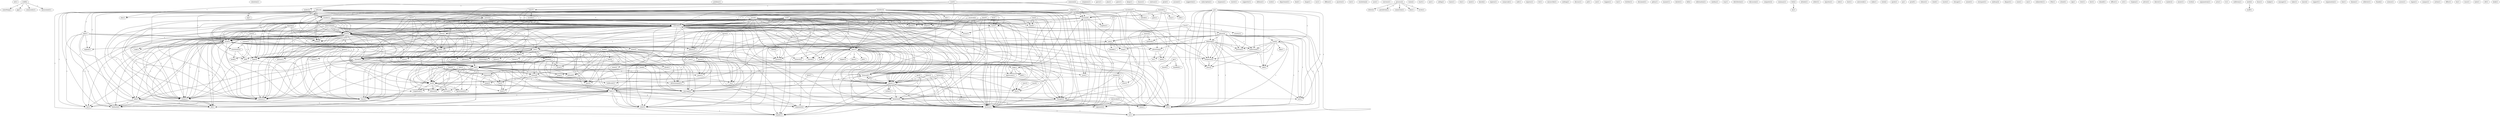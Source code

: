 digraph G {
  att [ label="att(1)" ];
  stuff [ label="stuff(2)" ];
  something [ label="something(1)" ];
  gig [ label="gig(1)" ];
  community [ label="community(1)" ];
  harassment [ label="harassment(1)" ];
  intention [ label="intention(1)" ];
  problem [ label="problem(1)" ];
  sysadmin [ label="sysadmin(7)" ];
  number [ label="number(2)" ];
  follows [ label="follows(1)" ];
  behold [ label="behold(1)" ];
  account [ label="account(9)" ];
  goes [ label="goes(1)" ];
  advertising [ label="advertising(1)" ];
  net [ label="net(6)" ];
  poof [ label="poof(1)" ];
  lo [ label="lo(1)" ];
  complains [ label="complains(1)" ];
  garry [ label="garry(1)" ];
  show [ label="show(2)" ];
  correct [ label="correct(2)" ];
  plan [ label="plan(1)" ];
  gator [ label="gator(1)" ];
  keeps [ label="keeps(1)" ];
  email [ label="email(1)" ];
  look [ label="look(1)" ];
  mail [ label="mail(4)" ];
  edu [ label="edu(37)" ];
  voice [ label="voice(1)" ];
  anyone [ label="anyone(3)" ];
  explain [ label="explain(1)" ];
  hope [ label="hope(2)" ];
  tell [ label="tell(2)" ];
  wishes [ label="wishes(1)" ];
  leave [ label="leave(1)" ];
  kimbark [ label="kimbark(2)" ];
  laz [ label="laz(1)" ];
  thf [ label="thf(1)" ];
  contact [ label="contact(1)" ];
  note [ label="note(3)" ];
  aj [ label="aj(2)" ];
  following [ label="following(1)" ];
  read [ label="read(2)" ];
  understand [ label="understand(1)" ];
  activism [ label="activism(1)" ];
  conspiracy [ label="conspiracy(2)" ];
  talk [ label="talk(1)" ];
  misc [ label="misc(2)" ];
  alt [ label="alt(1)" ];
  act [ label="act(1)" ];
  alt [ label="alt(2)" ];
  wins [ label="wins(1)" ];
  opponent [ label="opponent(2)" ];
  argument [ label="argument(2)" ];
  live [ label="live(3)" ];
  country [ label="country(1)" ];
  please [ label="please(4)" ];
  thought [ label="thought(2)" ];
  thought [ label="thought(2)" ];
  agree [ label="agree(2)" ];
  send [ label="send(4)" ];
  ask [ label="ask(2)" ];
  someone [ label="someone(2)" ];
  makes [ label="makes(2)" ];
  yell [ label="yell(1)" ];
  think [ label="think(1)" ];
  seem [ label="seem(1)" ];
  chance [ label="chance(1)" ];
  contrary [ label="contrary(1)" ];
  juris [ label="juris(6)" ];
  news [ label="news(2)" ];
  post [ label="post(7)" ];
  barb [ label="barb(7)" ];
  reason [ label="reason(1)" ];
  colorado [ label="colorado(2)" ];
  post [ label="post(3)" ];
  locutus [ label="locutus(19)" ];
  ajteel [ label="ajteel(2)" ];
  ted [ label="ted(3)" ];
  colorado [ label="colorado(37)" ];
  teel [ label="teel(11)" ];
  agenda [ label="agenda(1)" ];
  bounced [ label="bounced(1)" ];
  dendrite [ label="dendrite(9)" ];
  email [ label="email(1)" ];
  ajteel [ label="ajteel(11)" ];
  locutus [ label="locutus(1)" ];
  header [ label="header(1)" ];
  eclipse [ label="eclipse(3)" ];
  grind [ label="grind(1)" ];
  assume [ label="assume(1)" ];
  suggestion [ label="suggestion(1)" ];
  subscription [ label="subscription(1)" ];
  cc [ label="cc(1)" ];
  eclipse [ label="eclipse(1)" ];
  response [ label="response(1)" ];
  watch [ label="watch(1)" ];
  sui [ label="sui(6)" ];
  supporter [ label="supporter(1)" ];
  defense [ label="defense(1)" ];
  help [ label="help(2)" ];
  appreciate [ label="appreciate(1)" ];
  area [ label="area(1)" ];
  find [ label="find(1)" ];
  boulder [ label="boulder(4)" ];
  eck [ label="eck(1)" ];
  com [ label="com(3)" ];
  panix [ label="panix(1)" ];
  help [ label="help(1)" ];
  co [ label="co(1)" ];
  work [ label="work(1)" ];
  editor [ label="editor(6)" ];
  wonder [ label="wonder(1)" ];
  article [ label="article(4)" ];
  wonder [ label="wonder(1)" ];
  bruno [ label="bruno(1)" ];
  sig [ label="sig(1)" ];
  laszlo [ label="laszlo(2)" ];
  take [ label="take(1)" ];
  constitutes [ label="constitutes(2)" ];
  one [ label="one(1)" ];
  ad [ label="ad(4)" ];
  year [ label="year(2)" ];
  subject [ label="subject(1)" ];
  department [ label="department(1)" ];
  content [ label="content(1)" ];
  book [ label="book(2)" ];
  deal [ label="deal(1)" ];
  shape [ label="shape(1)" ];
  usc [ label="usc(1)" ];
  offense [ label="offense(1)" ];
  mst [ label="mst(2)" ];
  mind [ label="mind(1)" ];
  message [ label="message(6)" ];
  don [ label="don(1)" ];
  practice [ label="practice(1)" ];
  wanted [ label="wanted(1)" ];
  stay [ label="stay(1)" ];
  law [ label="law(1)" ];
  resolution [ label="resolution(2)" ];
  care [ label="care(1)" ];
  convince [ label="convince(1)" ];
  process [ label="process(2)" ];
  letter [ label="letter(2)" ];
  jurisdiction [ label="jurisdiction(1)" ];
  connection [ label="connection(1)" ];
  lien [ label="lien(1)" ];
  wrote [ label="wrote(1)" ];
  value [ label="value(2)" ];
  go [ label="go(1)" ];
  come [ label="come(2)" ];
  handfull [ label="handfull(1)" ];
  board [ label="board(1)" ];
  keep [ label="keep(1)" ];
  start [ label="start(1)" ];
  axe [ label="axe(1)" ];
  calling [ label="calling(1)" ];
  basis [ label="basis(1)" ];
  used [ label="used(1)" ];
  reply [ label="reply(5)" ];
  elm [ label="elm(1)" ];
  soapbox [ label="soapbox(1)" ];
  reservation [ label="reservation(2)" ];
  haven [ label="haven(1)" ];
  check [ label="check(1)" ];
  win [ label="win(1)" ];
  ment [ label="ment(1)" ];
  knock [ label="knock(2)" ];
  network [ label="network(1)" ];
  stop [ label="stop(2)" ];
  advertisement [ label="advertisement(1)" ];
  expires [ label="expires(1)" ];
  hopper [ label="hopper(1)" ];
  kima [ label="kima(1)" ];
  research [ label="research(1)" ];
  jad [ label="jad(1)" ];
  sunnyvale [ label="sunnyvale(1)" ];
  dyker [ label="dyker(2)" ];
  info [ label="info(3)" ];
  seems [ label="seems(6)" ];
  interest [ label="interest(2)" ];
  requested [ label="requested(1)" ];
  government [ label="government(1)" ];
  trouble [ label="trouble(2)" ];
  safe [ label="safe(1)" ];
  barbara [ label="barbara(2)" ];
  name [ label="name(3)" ];
  price [ label="price(2)" ];
  address [ label="address(3)" ];
  picture [ label="picture(1)" ];
  express [ label="express(1)" ];
  ida [ label="ida(4)" ];
  txt [ label="txt(1)" ];
  unsuscribe [ label="unsuscribe(1)" ];
  box [ label="box(3)" ];
  nothing [ label="nothing(1)" ];
  discuss [ label="discuss(1)" ];
  tue [ label="tue(2)" ];
  trouble [ label="trouble(1)" ];
  jail [ label="jail(1)" ];
  use [ label="use(1)" ];
  happen [ label="happen(1)" ];
  tax [ label="tax(1)" ];
  police [ label="police(1)" ];
  re [ label="re(1)" ];
  brother [ label="brother(1)" ];
  document [ label="document(1)" ];
  policy [ label="policy(1)" ];
  manner [ label="manner(1)" ];
  doclist [ label="doclist(1)" ];
  received [ label="received(2)" ];
  bill [ label="bill(2)" ];
  user [ label="user(3)" ];
  skip [ label="skip(1)" ];
  information [ label="information(1)" ];
  censorship [ label="censorship(1)" ];
  posted [ label="posted(2)" ];
  fellow [ label="fellow(1)" ];
  netmail [ label="netmail(1)" ];
  thinks [ label="thinks(1)" ];
  medina [ label="medina(1)" ];
  way [ label="way(1)" ];
  distribution [ label="distribution(1)" ];
  discussion [ label="discussion(1)" ];
  status [ label="status(2)" ];
  computer [ label="computer(2)" ];
  summary [ label="summary(1)" ];
  lwb [ label="lwb(2)" ];
  im [ label="im(1)" ];
  attends [ label="attends(1)" ];
  collect [ label="collect(1)" ];
  regards [ label="regards(2)" ];
  time [ label="time(2)" ];
  magnitude [ label="magnitude(1)" ];
  warrant [ label="warrant(1)" ];
  injustice [ label="injustice(1)" ];
  side [ label="side(1)" ];
  shut [ label="shut(1)" ];
  newsweek [ label="newsweek(1)" ];
  mike [ label="mike(1)" ];
  wish [ label="wish(2)" ];
  date [ label="date(5)" ];
  quote [ label="quote(1)" ];
  ip [ label="ip(1)" ];
  proof [ label="proof(1)" ];
  silence [ label="silence(1)" ];
  wind [ label="wind(1)" ];
  benefit [ label="benefit(1)" ];
  waste [ label="waste(1)" ];
  chicago [ label="chicago(1)" ];
  usenet [ label="usenet(1)" ];
  everypost [ label="everypost(1)" ];
  midway [ label="midway(2)" ];
  issue [ label="issue(1)" ];
  list [ label="list(3)" ];
  kind [ label="kind(1)" ];
  disgust [ label="disgust(1)" ];
  ecee [ label="ecee(1)" ];
  um [ label="um(1)" ];
  eckenwiler [ label="eckenwiler(1)" ];
  rtfm [ label="rtfm(1)" ];
  zone [ label="zone(2)" ];
  mark [ label="mark(4)" ];
  sent [ label="sent(2)" ];
  school [ label="school(1)" ];
  nlg [ label="nlg(1)" ];
  view [ label="view(1)" ];
  fact [ label="fact(1)" ];
  donald [ label="donald(1)" ];
  guess [ label="guess(1)" ];
  means [ label="means(1)" ];
  officer [ label="officer(1)" ];
  cst [ label="cst(1)" ];
  know [ label="know(2)" ];
  make [ label="make(2)" ];
  nwo [ label="nwo(2)" ];
  confiscate [ label="confiscate(1)" ];
  virginia [ label="virginia(1)" ];
  writes [ label="writes(1)" ];
  advice [ label="advice(1)" ];
  denver [ label="denver(1)" ];
  apr [ label="apr(9)" ];
  mailer [ label="mailer(2)" ];
  mozer [ label="mozer(1)" ];
  truth [ label="truth(2)" ];
  argumentum [ label="argumentum(1)" ];
  aclu [ label="aclu(1)" ];
  tc [ label="tc(1)" ];
  aj [ label="aj(1)" ];
  california [ label="california(1)" ];
  need [ label="need(2)" ];
  snuff [ label="snuff(1)" ];
  linux [ label="linux(1)" ];
  badge [ label="badge(1)" ];
  manager [ label="manager(1)" ];
  university [ label="university(3)" ];
  takes [ label="takes(1)" ];
  lance [ label="lance(2)" ];
  support [ label="support(1)" ];
  nwo [ label="nwo(1)" ];
  mark [ label="mark(1)" ];
  organization [ label="organization(1)" ];
  line [ label="line(1)" ];
  hmmm [ label="hmmm(1)" ];
  collector [ label="collector(1)" ];
  thank [ label="thank(2)" ];
  science [ label="science(1)" ];
  access [ label="access(1)" ];
  mon [ label="mon(1)" ];
  regain [ label="regain(1)" ];
  campus [ label="campus(1)" ];
  action [ label="action(1)" ];
  office [ label="office(1)" ];
  mar [ label="mar(6)" ];
  tm [ label="tm(1)" ];
  waco [ label="waco(1)" ];
  lazlo [ label="lazlo(1)" ];
  cdt [ label="cdt(1)" ];
  kook [ label="kook(1)" ];
  stuff -> something [ label="1" ];
  stuff -> gig [ label="1" ];
  stuff -> community [ label="1" ];
  stuff -> harassment [ label="1" ];
  sysadmin -> number [ label="1" ];
  sysadmin -> follows [ label="1" ];
  sysadmin -> behold [ label="1" ];
  sysadmin -> account [ label="1" ];
  sysadmin -> goes [ label="1" ];
  sysadmin -> advertising [ label="1" ];
  sysadmin -> net [ label="1" ];
  sysadmin -> poof [ label="1" ];
  sysadmin -> lo [ label="1" ];
  show -> correct [ label="1" ];
  email -> follows [ label="1" ];
  email -> look [ label="1" ];
  email -> mail [ label="1" ];
  email -> edu [ label="1" ];
  email -> voice [ label="1" ];
  email -> anyone [ label="1" ];
  email -> explain [ label="1" ];
  email -> hope [ label="1" ];
  email -> tell [ label="1" ];
  email -> wishes [ label="1" ];
  email -> leave [ label="1" ];
  email -> kimbark [ label="1" ];
  email -> laz [ label="1" ];
  email -> thf [ label="1" ];
  email -> contact [ label="1" ];
  email -> note [ label="1" ];
  aj -> following [ label="1" ];
  aj -> account [ label="1" ];
  aj -> read [ label="1" ];
  aj -> understand [ label="1" ];
  aj -> activism [ label="1" ];
  aj -> conspiracy [ label="1" ];
  aj -> talk [ label="1" ];
  aj -> misc [ label="1" ];
  aj -> alt [ label="1" ];
  aj -> act [ label="1" ];
  aj -> alt [ label="1" ];
  number -> wins [ label="1" ];
  number -> opponent [ label="1" ];
  number -> net [ label="1" ];
  number -> argument [ label="1" ];
  live -> country [ label="1" ];
  live -> please [ label="1" ];
  live -> thought [ label="1" ];
  live -> thought [ label="1" ];
  agree -> send [ label="1" ];
  agree -> ask [ label="1" ];
  agree -> note [ label="1" ];
  someone -> makes [ label="1" ];
  someone -> yell [ label="1" ];
  someone -> think [ label="1" ];
  someone -> seem [ label="1" ];
  juris -> follows [ label="1" ];
  juris -> news [ label="1" ];
  juris -> mail [ label="1" ];
  juris -> edu [ label="1" ];
  juris -> post [ label="1" ];
  juris -> barb [ label="1" ];
  juris -> voice [ label="1" ];
  juris -> reason [ label="1" ];
  juris -> conspiracy [ label="1" ];
  juris -> colorado [ label="1" ];
  juris -> post [ label="1" ];
  juris -> anyone [ label="1" ];
  juris -> locutus [ label="1" ];
  juris -> correct [ label="1" ];
  juris -> alt [ label="1" ];
  juris -> ajteel [ label="3" ];
  juris -> ted [ label="1" ];
  juris -> colorado [ label="1" ];
  juris -> hope [ label="1" ];
  juris -> teel [ label="3" ];
  juris -> agenda [ label="1" ];
  juris -> wishes [ label="1" ];
  juris -> leave [ label="1" ];
  juris -> bounced [ label="1" ];
  juris -> dendrite [ label="3" ];
  juris -> email [ label="1" ];
  juris -> contact [ label="1" ];
  juris -> ajteel [ label="3" ];
  juris -> alt [ label="1" ];
  juris -> locutus [ label="1" ];
  juris -> header [ label="1" ];
  cc -> eclipse [ label="1" ];
  cc -> locutus [ label="2" ];
  cc -> locutus [ label="2" ];
  sui -> follows [ label="1" ];
  sui -> news [ label="1" ];
  sui -> mail [ label="1" ];
  sui -> edu [ label="1" ];
  sui -> post [ label="1" ];
  sui -> barb [ label="1" ];
  sui -> voice [ label="1" ];
  sui -> reason [ label="1" ];
  sui -> conspiracy [ label="1" ];
  sui -> colorado [ label="1" ];
  sui -> post [ label="1" ];
  sui -> anyone [ label="1" ];
  sui -> locutus [ label="1" ];
  sui -> correct [ label="1" ];
  sui -> alt [ label="1" ];
  sui -> ajteel [ label="3" ];
  sui -> ted [ label="1" ];
  sui -> colorado [ label="1" ];
  sui -> hope [ label="1" ];
  sui -> teel [ label="3" ];
  sui -> agenda [ label="1" ];
  sui -> wishes [ label="1" ];
  sui -> leave [ label="1" ];
  sui -> bounced [ label="1" ];
  sui -> dendrite [ label="3" ];
  sui -> email [ label="1" ];
  sui -> contact [ label="1" ];
  sui -> ajteel [ label="3" ];
  sui -> alt [ label="1" ];
  sui -> locutus [ label="1" ];
  sui -> header [ label="1" ];
  help -> appreciate [ label="1" ];
  help -> account [ label="1" ];
  help -> area [ label="1" ];
  help -> find [ label="1" ];
  boulder -> news [ label="1" ];
  boulder -> appreciate [ label="1" ];
  boulder -> mail [ label="1" ];
  boulder -> edu [ label="1" ];
  boulder -> account [ label="1" ];
  boulder -> post [ label="1" ];
  boulder -> area [ label="1" ];
  boulder -> barb [ label="1" ];
  boulder -> eck [ label="1" ];
  boulder -> voice [ label="1" ];
  boulder -> colorado [ label="1" ];
  boulder -> com [ label="1" ];
  boulder -> post [ label="1" ];
  boulder -> anyone [ label="2" ];
  boulder -> locutus [ label="1" ];
  boulder -> ted [ label="1" ];
  boulder -> colorado [ label="1" ];
  boulder -> hope [ label="1" ];
  boulder -> panix [ label="1" ];
  boulder -> wishes [ label="1" ];
  boulder -> leave [ label="1" ];
  boulder -> email [ label="1" ];
  boulder -> help [ label="1" ];
  boulder -> contact [ label="1" ];
  boulder -> locutus [ label="1" ];
  boulder -> co [ label="1" ];
  boulder -> find [ label="1" ];
  editor -> wonder [ label="1" ];
  editor -> article [ label="1" ];
  editor -> look [ label="1" ];
  editor -> eclipse [ label="1" ];
  editor -> edu [ label="4" ];
  editor -> wonder [ label="1" ];
  editor -> post [ label="2" ];
  editor -> barb [ label="1" ];
  editor -> bruno [ label="1" ];
  editor -> reason [ label="1" ];
  editor -> colorado [ label="3" ];
  editor -> sig [ label="1" ];
  editor -> post [ label="2" ];
  editor -> laszlo [ label="1" ];
  editor -> correct [ label="1" ];
  editor -> take [ label="1" ];
  editor -> ajteel [ label="1" ];
  editor -> ted [ label="1" ];
  editor -> explain [ label="1" ];
  editor -> colorado [ label="3" ];
  editor -> teel [ label="1" ];
  editor -> tell [ label="1" ];
  editor -> kimbark [ label="1" ];
  editor -> laz [ label="1" ];
  editor -> bounced [ label="1" ];
  editor -> dendrite [ label="1" ];
  editor -> email [ label="1" ];
  editor -> thf [ label="1" ];
  editor -> ajteel [ label="1" ];
  editor -> header [ label="1" ];
  wonder -> eclipse [ label="1" ];
  wonder -> edu [ label="1" ];
  wonder -> post [ label="1" ];
  wonder -> colorado [ label="1" ];
  wonder -> post [ label="1" ];
  wonder -> laszlo [ label="1" ];
  wonder -> colorado [ label="1" ];
  article -> constitutes [ label="1" ];
  article -> edu [ label="2" ];
  article -> one [ label="1" ];
  article -> colorado [ label="2" ];
  article -> net [ label="1" ];
  article -> ad [ label="1" ];
  article -> colorado [ label="2" ];
  article -> year [ label="1" ];
  subject -> eclipse [ label="1" ];
  subject -> edu [ label="3" ];
  subject -> account [ label="2" ];
  subject -> wins [ label="1" ];
  subject -> colorado [ label="3" ];
  subject -> locutus [ label="2" ];
  subject -> opponent [ label="1" ];
  subject -> colorado [ label="3" ];
  subject -> locutus [ label="2" ];
  subject -> argument [ label="1" ];
  content -> constitutes [ label="1" ];
  content -> book [ label="1" ];
  content -> one [ label="1" ];
  mst -> eclipse [ label="1" ];
  mst -> edu [ label="1" ];
  mst -> colorado [ label="1" ];
  mst -> laszlo [ label="1" ];
  mst -> colorado [ label="1" ];
  mst -> mind [ label="1" ];
  mst -> message [ label="1" ];
  mst -> don [ label="1" ];
  wanted -> stay [ label="1" ];
  wanted -> account [ label="1" ];
  wanted -> yell [ label="1" ];
  wanted -> think [ label="1" ];
  wanted -> seem [ label="1" ];
  news -> mail [ label="1" ];
  news -> voice [ label="1" ];
  news -> anyone [ label="1" ];
  news -> ted [ label="1" ];
  news -> hope [ label="1" ];
  news -> wishes [ label="1" ];
  news -> leave [ label="1" ];
  news -> email [ label="1" ];
  news -> contact [ label="1" ];
  constitutes -> book [ label="1" ];
  constitutes -> ad [ label="1" ];
  process -> letter [ label="1" ];
  process -> jurisdiction [ label="1" ];
  process -> connection [ label="1" ];
  process -> lien [ label="1" ];
  process -> wrote [ label="1" ];
  go -> come [ label="1" ];
  go -> handfull [ label="1" ];
  go -> board [ label="1" ];
  makes -> wonder [ label="1" ];
  send -> keep [ label="1" ];
  send -> note [ label="2" ];
  used -> account [ label="1" ];
  used -> reply [ label="1" ];
  used -> elm [ label="1" ];
  used -> soapbox [ label="1" ];
  used -> agenda [ label="1" ];
  reservation -> mail [ label="1" ];
  reservation -> post [ label="1" ];
  reservation -> voice [ label="1" ];
  reservation -> post [ label="1" ];
  reservation -> anyone [ label="1" ];
  reservation -> ted [ label="1" ];
  reservation -> hope [ label="1" ];
  reservation -> wishes [ label="1" ];
  reservation -> leave [ label="1" ];
  reservation -> email [ label="1" ];
  reservation -> contact [ label="1" ];
  mail -> haven [ label="1" ];
  mail -> voice [ label="1" ];
  mail -> anyone [ label="1" ];
  mail -> ted [ label="1" ];
  mail -> hope [ label="1" ];
  mail -> wishes [ label="1" ];
  mail -> leave [ label="1" ];
  mail -> contact [ label="1" ];
  mail -> check [ label="1" ];
  please -> following [ label="1" ];
  please -> read [ label="1" ];
  please -> understand [ label="1" ];
  please -> activism [ label="1" ];
  please -> conspiracy [ label="1" ];
  please -> talk [ label="1" ];
  please -> network [ label="1" ];
  please -> ask [ label="1" ];
  please -> misc [ label="1" ];
  please -> advertising [ label="1" ];
  please -> alt [ label="1" ];
  please -> act [ label="1" ];
  please -> stop [ label="1" ];
  please -> alt [ label="1" ];
  please -> note [ label="1" ];
  following -> one [ label="1" ];
  following -> understand [ label="1" ];
  following -> activism [ label="1" ];
  following -> conspiracy [ label="1" ];
  following -> talk [ label="1" ];
  following -> think [ label="1" ];
  following -> misc [ label="1" ];
  following -> alt [ label="1" ];
  following -> ted [ label="1" ];
  following -> net [ label="1" ];
  following -> act [ label="1" ];
  following -> year [ label="1" ];
  following -> alt [ label="1" ];
  following -> advertisement [ label="1" ];
  edu -> reason [ label="1" ];
  edu -> hopper [ label="1" ];
  edu -> kima [ label="1" ];
  edu -> conspiracy [ label="1" ];
  edu -> com [ label="2" ];
  edu -> research [ label="1" ];
  edu -> correct [ label="1" ];
  edu -> alt [ label="1" ];
  edu -> ajteel [ label="3" ];
  edu -> teel [ label="2" ];
  edu -> bounced [ label="1" ];
  edu -> dendrite [ label="3" ];
  edu -> jad [ label="1" ];
  edu -> ajteel [ label="3" ];
  edu -> alt [ label="1" ];
  edu -> header [ label="1" ];
  dyker -> locutus [ label="1" ];
  dyker -> ajteel [ label="1" ];
  dyker -> ajteel [ label="1" ];
  dyker -> locutus [ label="1" ];
  info -> seems [ label="1" ];
  info -> net [ label="1" ];
  info -> keep [ label="1" ];
  info -> interest [ label="1" ];
  info -> requested [ label="1" ];
  info -> government [ label="1" ];
  account -> area [ label="1" ];
  account -> colorado [ label="1" ];
  account -> locutus [ label="1" ];
  account -> soapbox [ label="1" ];
  account -> colorado [ label="1" ];
  account -> agenda [ label="1" ];
  account -> stop [ label="1" ];
  account -> locutus [ label="1" ];
  trouble -> colorado [ label="2" ];
  trouble -> colorado [ label="2" ];
  wonder -> post [ label="1" ];
  wonder -> colorado [ label="1" ];
  wonder -> post [ label="1" ];
  wonder -> laszlo [ label="1" ];
  wonder -> colorado [ label="1" ];
  barbara -> locutus [ label="1" ];
  barbara -> ajteel [ label="1" ];
  barbara -> ajteel [ label="1" ];
  barbara -> locutus [ label="1" ];
  post -> name [ label="1" ];
  post -> voice [ label="1" ];
  post -> price [ label="1" ];
  post -> colorado [ label="1" ];
  post -> address [ label="1" ];
  post -> anyone [ label="1" ];
  post -> laszlo [ label="1" ];
  post -> picture [ label="1" ];
  post -> ted [ label="2" ];
  post -> colorado [ label="1" ];
  post -> hope [ label="1" ];
  post -> tell [ label="1" ];
  post -> wishes [ label="1" ];
  post -> leave [ label="1" ];
  post -> kimbark [ label="1" ];
  post -> laz [ label="1" ];
  post -> bounced [ label="1" ];
  post -> email [ label="1" ];
  post -> thf [ label="1" ];
  post -> contact [ label="1" ];
  post -> note [ label="1" ];
  ida -> barb [ label="1" ];
  ida -> dendrite [ label="2" ];
  box -> barb [ label="1" ];
  box -> voice [ label="1" ];
  box -> colorado [ label="1" ];
  box -> post [ label="1" ];
  box -> anyone [ label="1" ];
  box -> ted [ label="1" ];
  box -> colorado [ label="1" ];
  box -> hope [ label="1" ];
  box -> wishes [ label="1" ];
  box -> leave [ label="1" ];
  box -> email [ label="1" ];
  box -> contact [ label="1" ];
  tue -> barb [ label="1" ];
  tue -> colorado [ label="1" ];
  tue -> locutus [ label="1" ];
  tue -> colorado [ label="1" ];
  tue -> locutus [ label="1" ];
  tue -> mind [ label="1" ];
  tue -> don [ label="1" ];
  barb -> bruno [ label="1" ];
  barb -> locutus [ label="5" ];
  barb -> locutus [ label="5" ];
  barb -> co [ label="1" ];
  reply -> elm [ label="1" ];
  reply -> colorado [ label="4" ];
  reply -> trouble [ label="2" ];
  reply -> locutus [ label="1" ];
  reply -> laszlo [ label="1" ];
  reply -> colorado [ label="4" ];
  reply -> locutus [ label="1" ];
  reply -> message [ label="2" ];
  name -> price [ label="1" ];
  name -> police [ label="1" ];
  name -> address [ label="1" ];
  name -> post [ label="1" ];
  name -> picture [ label="1" ];
  name -> thought [ label="1" ];
  name -> thought [ label="1" ];
  name -> re [ label="1" ];
  come -> requested [ label="1" ];
  received -> one [ label="1" ];
  received -> colorado [ label="4" ];
  received -> locutus [ label="4" ];
  received -> ajteel [ label="2" ];
  received -> colorado [ label="4" ];
  received -> dendrite [ label="2" ];
  received -> ajteel [ label="2" ];
  received -> locutus [ label="4" ];
  user -> don [ label="2" ];
  read -> understand [ label="1" ];
  read -> activism [ label="1" ];
  read -> conspiracy [ label="1" ];
  read -> talk [ label="1" ];
  read -> misc [ label="1" ];
  read -> skip [ label="1" ];
  read -> alt [ label="1" ];
  read -> act [ label="1" ];
  read -> alt [ label="1" ];
  one -> price [ label="1" ];
  one -> address [ label="2" ];
  one -> thought [ label="1" ];
  one -> censorship [ label="2" ];
  one -> posted [ label="3" ];
  one -> fellow [ label="2" ];
  one -> ted [ label="2" ];
  one -> net [ label="1" ];
  one -> ad [ label="1" ];
  one -> thought [ label="1" ];
  one -> netmail [ label="2" ];
  one -> year [ label="1" ];
  one -> message [ label="2" ];
  one -> thinks [ label="2" ];
  one -> don [ label="2" ];
  status -> network [ label="1" ];
  status -> ask [ label="1" ];
  status -> advertising [ label="1" ];
  conspiracy -> talk [ label="1" ];
  conspiracy -> misc [ label="1" ];
  lwb -> im [ label="1" ];
  colorado -> com [ label="2" ];
  colorado -> post [ label="1" ];
  colorado -> anyone [ label="1" ];
  colorado -> research [ label="1" ];
  colorado -> correct [ label="1" ];
  colorado -> alt [ label="1" ];
  colorado -> ajteel [ label="3" ];
  colorado -> ted [ label="1" ];
  colorado -> hope [ label="1" ];
  colorado -> teel [ label="2" ];
  colorado -> panix [ label="1" ];
  colorado -> wishes [ label="1" ];
  colorado -> leave [ label="1" ];
  colorado -> bounced [ label="1" ];
  colorado -> dendrite [ label="3" ];
  colorado -> email [ label="1" ];
  colorado -> contact [ label="1" ];
  colorado -> ajteel [ label="3" ];
  colorado -> alt [ label="1" ];
  colorado -> header [ label="1" ];
  regards -> post [ label="1" ];
  regards -> anyone [ label="1" ];
  regards -> ted [ label="1" ];
  regards -> hope [ label="1" ];
  regards -> wishes [ label="1" ];
  regards -> leave [ label="1" ];
  regards -> email [ label="1" ];
  regards -> contact [ label="1" ];
  time -> magnitude [ label="1" ];
  time -> warrant [ label="1" ];
  time -> requested [ label="1" ];
  time -> message [ label="1" ];
  think -> ted [ label="1" ];
  think -> net [ label="1" ];
  think -> year [ label="1" ];
  trouble -> colorado [ label="2" ];
  date -> locutus [ label="3" ];
  date -> laszlo [ label="1" ];
  date -> ajteel [ label="1" ];
  date -> colorado [ label="4" ];
  date -> ajteel [ label="1" ];
  date -> locutus [ label="3" ];
  date -> mind [ label="1" ];
  date -> message [ label="2" ];
  date -> don [ label="1" ];
  police -> opponent [ label="1" ];
  police -> argument [ label="1" ];
  post -> anyone [ label="1" ];
  post -> laszlo [ label="1" ];
  post -> picture [ label="1" ];
  post -> ted [ label="2" ];
  post -> colorado [ label="1" ];
  post -> hope [ label="1" ];
  post -> tell [ label="1" ];
  post -> wishes [ label="1" ];
  post -> leave [ label="1" ];
  post -> kimbark [ label="1" ];
  post -> laz [ label="1" ];
  post -> bounced [ label="1" ];
  post -> email [ label="1" ];
  post -> thf [ label="1" ];
  post -> contact [ label="1" ];
  post -> note [ label="1" ];
  anyone -> ted [ label="1" ];
  anyone -> tell [ label="1" ];
  anyone -> wishes [ label="1" ];
  anyone -> leave [ label="1" ];
  anyone -> help [ label="1" ];
  anyone -> contact [ label="1" ];
  anyone -> find [ label="1" ];
  locutus -> co [ label="1" ];
  ask -> advertising [ label="1" ];
  ask -> benefit [ label="1" ];
  ask -> stop [ label="1" ];
  ask -> note [ label="1" ];
  thought -> opponent [ label="1" ];
  thought -> seem [ label="1" ];
  thought -> argument [ label="1" ];
  posted -> ted [ label="3" ];
  posted -> seems [ label="1" ];
  posted -> net [ label="1" ];
  posted -> netmail [ label="1" ];
  posted -> issue [ label="1" ];
  posted -> year [ label="1" ];
  posted -> advertisement [ label="1" ];
  posted -> list [ label="1" ];
  posted -> kind [ label="1" ];
  zone -> ted [ label="1" ];
  zone -> hope [ label="1" ];
  zone -> wishes [ label="1" ];
  zone -> leave [ label="1" ];
  zone -> email [ label="1" ];
  zone -> contact [ label="1" ];
  mark -> sent [ label="1" ];
  mark -> ted [ label="2" ];
  mark -> seems [ label="1" ];
  mark -> net [ label="2" ];
  mark -> thought [ label="1" ];
  mark -> netmail [ label="1" ];
  mark -> kimbark [ label="1" ];
  mark -> issue [ label="1" ];
  mark -> re [ label="1" ];
  mark -> thf [ label="1" ];
  mark -> year [ label="1" ];
  mark -> message [ label="1" ];
  mark -> advertisement [ label="1" ];
  advertising -> poof [ label="1" ];
  advertising -> lo [ label="1" ];
  take -> ted [ label="1" ];
  take -> explain [ label="1" ];
  take -> tell [ label="1" ];
  take -> kimbark [ label="1" ];
  take -> laz [ label="1" ];
  take -> email [ label="1" ];
  take -> thf [ label="1" ];
  take -> note [ label="1" ];
  guess -> means [ label="1" ];
  guess -> ad [ label="1" ];
  guess -> magnitude [ label="1" ];
  guess -> warrant [ label="1" ];
  guess -> message [ label="1" ];
  know -> seems [ label="1" ];
  know -> net [ label="2" ];
  know -> make [ label="1" ];
  know -> interest [ label="1" ];
  know -> government [ label="1" ];
  know -> don [ label="1" ];
  nwo -> ted [ label="1" ];
  nwo -> confiscate [ label="1" ];
  nwo -> panix [ label="1" ];
  nwo -> re [ label="1" ];
  nwo -> argument [ label="1" ];
  sent -> ted [ label="1" ];
  sent -> netmail [ label="1" ];
  sent -> message [ label="1" ];
  sent -> check [ label="1" ];
  ajteel -> colorado [ label="9" ];
  ajteel -> teel [ label="4" ];
  ajteel -> bounced [ label="1" ];
  ajteel -> dendrite [ label="5" ];
  ajteel -> alt [ label="1" ];
  ajteel -> locutus [ label="8" ];
  ajteel -> writes [ label="1" ];
  ajteel -> header [ label="1" ];
  ted -> seems [ label="3" ];
  ted -> net [ label="4" ];
  ted -> thought [ label="1" ];
  ted -> magnitude [ label="1" ];
  ted -> netmail [ label="1" ];
  ted -> panix [ label="1" ];
  ted -> kimbark [ label="2" ];
  ted -> re [ label="1" ];
  ted -> bounced [ label="1" ];
  ted -> interest [ label="1" ];
  ted -> thf [ label="4" ];
  ted -> warrant [ label="1" ];
  ted -> year [ label="1" ];
  ted -> message [ label="1" ];
  ted -> government [ label="1" ];
  ted -> list [ label="1" ];
  ted -> kind [ label="1" ];
  ted -> argument [ label="2" ];
  apr -> dendrite [ label="2" ];
  apr -> ajteel [ label="5" ];
  apr -> locutus [ label="9" ];
  apr -> message [ label="2" ];
  seems -> net [ label="2" ];
  seems -> confiscate [ label="1" ];
  seems -> make [ label="1" ];
  seems -> re [ label="1" ];
  seems -> year [ label="1" ];
  seems -> advertisement [ label="1" ];
  seems -> argument [ label="1" ];
  net -> magnitude [ label="1" ];
  net -> interest [ label="1" ];
  net -> warrant [ label="1" ];
  net -> message [ label="1" ];
  net -> government [ label="1" ];
  net -> don [ label="1" ];
  colorado -> hope [ label="1" ];
  colorado -> teel [ label="2" ];
  colorado -> panix [ label="1" ];
  colorado -> wishes [ label="1" ];
  colorado -> leave [ label="1" ];
  colorado -> bounced [ label="1" ];
  colorado -> dendrite [ label="3" ];
  colorado -> email [ label="1" ];
  colorado -> contact [ label="1" ];
  colorado -> ajteel [ label="3" ];
  colorado -> alt [ label="1" ];
  colorado -> header [ label="1" ];
  hope -> wishes [ label="1" ];
  hope -> leave [ label="1" ];
  hope -> contact [ label="1" ];
  teel -> thought [ label="1" ];
  teel -> tell [ label="1" ];
  teel -> wishes [ label="1" ];
  teel -> leave [ label="1" ];
  teel -> kimbark [ label="1" ];
  teel -> laz [ label="1" ];
  teel -> bounced [ label="1" ];
  teel -> dendrite [ label="4" ];
  teel -> email [ label="2" ];
  teel -> thf [ label="1" ];
  teel -> contact [ label="1" ];
  teel -> act [ label="1" ];
  teel -> alt [ label="2" ];
  teel -> locutus [ label="1" ];
  teel -> note [ label="1" ];
  teel -> header [ label="1" ];
  thought -> seem [ label="1" ];
  thought -> argument [ label="1" ];
  aj -> act [ label="1" ];
  aj -> alt [ label="1" ];
  need -> snuff [ label="1" ];
  tell -> kimbark [ label="1" ];
  tell -> laz [ label="1" ];
  tell -> thf [ label="1" ];
  tell -> note [ label="1" ];
  re -> locutus [ label="1" ];
  university -> locutus [ label="1" ];
  university -> co [ label="1" ];
  bounced -> dendrite [ label="1" ];
  bounced -> ajteel [ label="1" ];
  dendrite -> alt [ label="1" ];
  dendrite -> locutus [ label="5" ];
  dendrite -> header [ label="1" ];
  nwo -> argument [ label="1" ];
  mark -> thf [ label="1" ];
  mark -> year [ label="1" ];
  mark -> message [ label="1" ];
  mark -> advertisement [ label="1" ];
  email -> thf [ label="1" ];
  email -> contact [ label="1" ];
  email -> note [ label="1" ];
  help -> find [ label="1" ];
  mon -> ajteel [ label="5" ];
  mon -> message [ label="2" ];
  ajteel -> alt [ label="1" ];
  ajteel -> locutus [ label="8" ];
  ajteel -> writes [ label="1" ];
  ajteel -> header [ label="1" ];
  requested -> list [ label="1" ];
  requested -> kind [ label="1" ];
  locutus -> co [ label="1" ];
  note -> header [ label="1" ];
  mar -> don [ label="1" ];
  list -> kind [ label="1" ];
}
